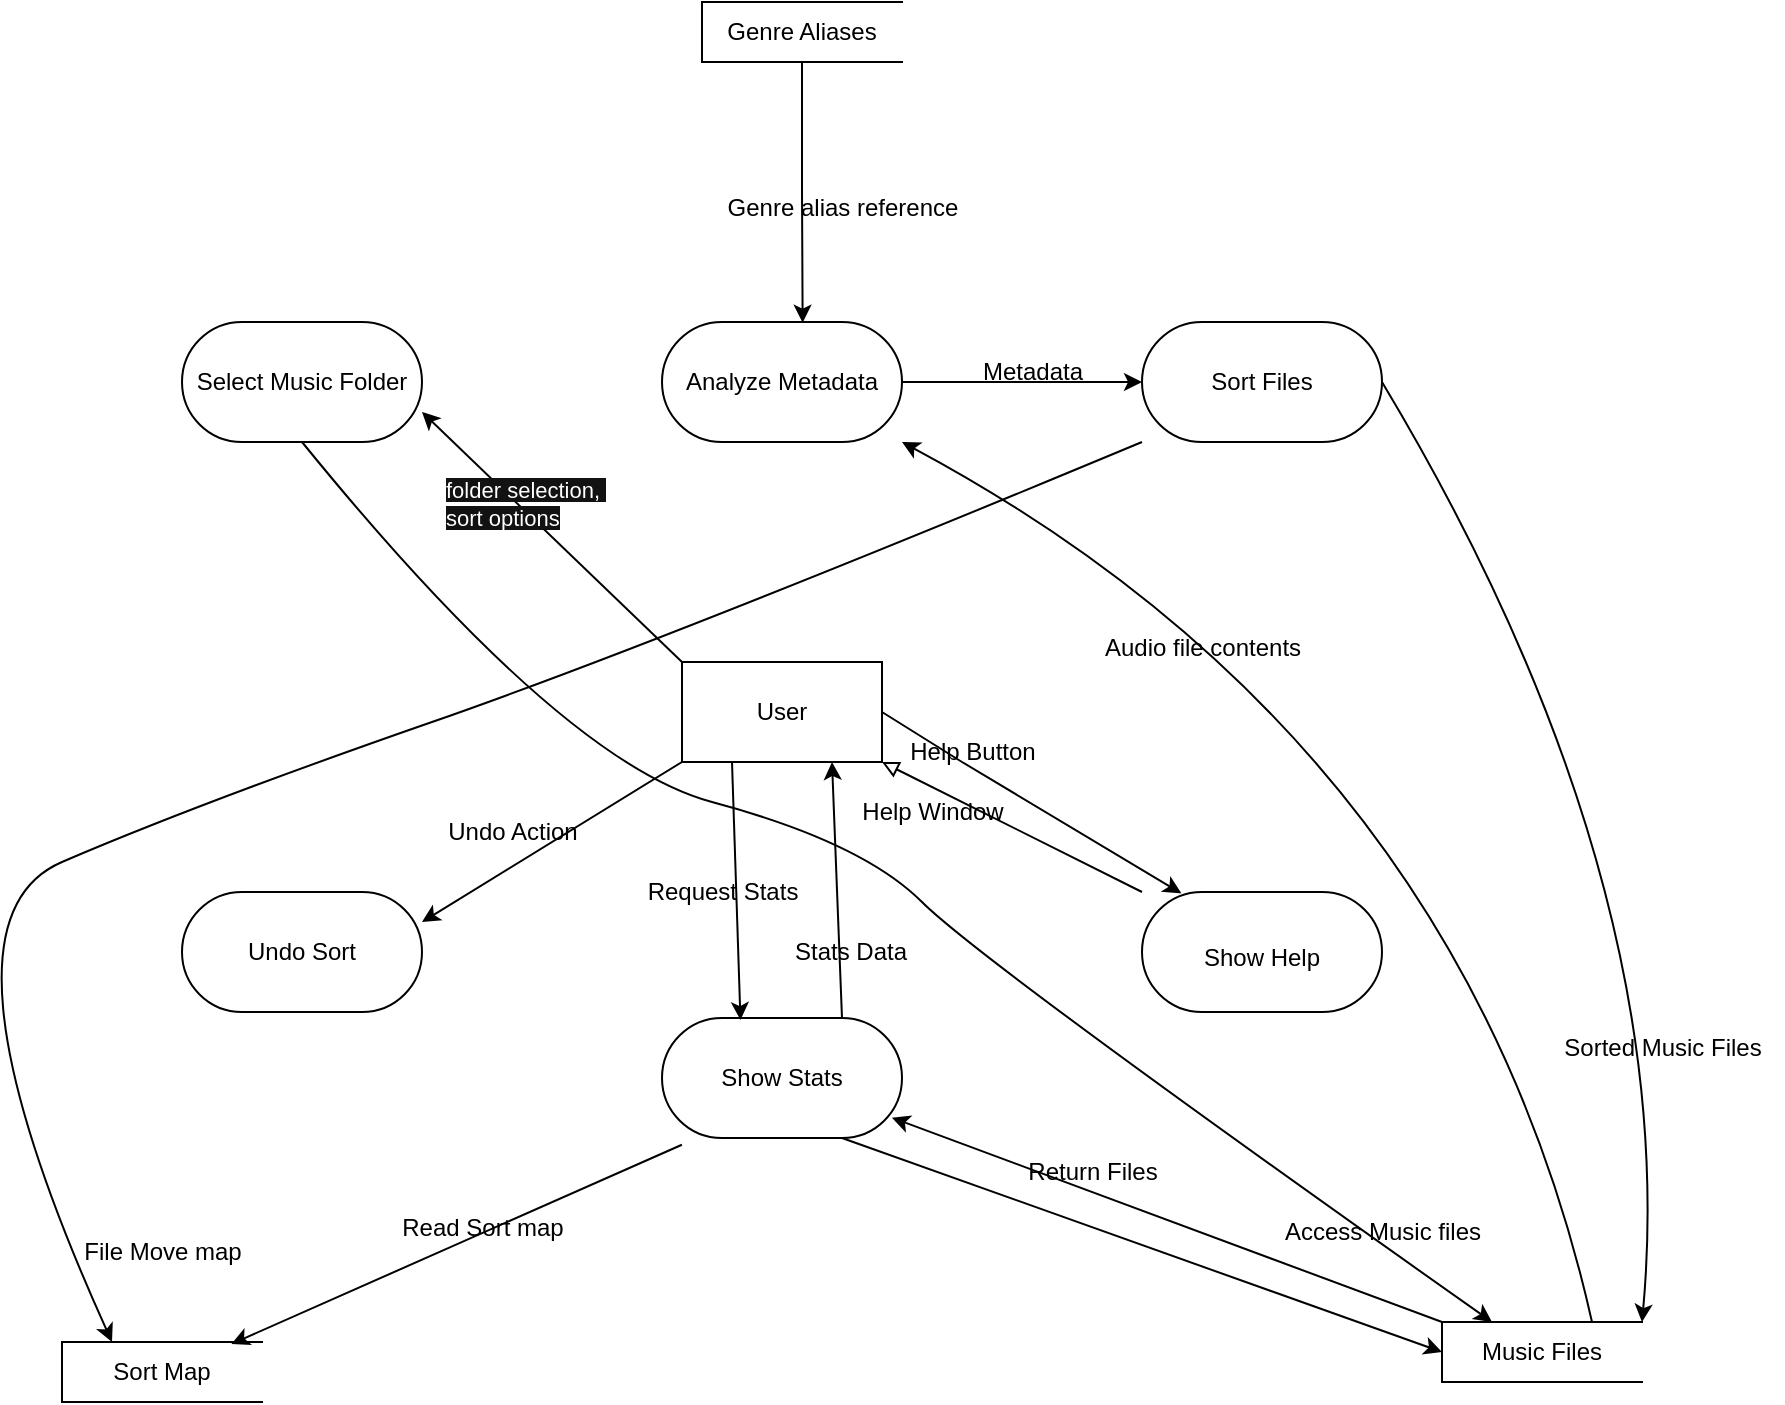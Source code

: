 <mxfile version="27.0.9">
  <diagram name="Page-1" id="3LGxgZOcAfZuHh-SZ5IQ">
    <mxGraphModel dx="1351" dy="1001" grid="1" gridSize="10" guides="1" tooltips="1" connect="1" arrows="1" fold="1" page="1" pageScale="1" pageWidth="827" pageHeight="1169" math="0" shadow="0">
      <root>
        <mxCell id="0" />
        <mxCell id="1" parent="0" />
        <mxCell id="wJY4g1FTljdrF0F7-NHU-1" value="Select Music Folder" style="rounded=1;whiteSpace=wrap;html=1;arcSize=50;" vertex="1" parent="1">
          <mxGeometry x="120" y="240" width="120" height="60" as="geometry" />
        </mxCell>
        <mxCell id="wJY4g1FTljdrF0F7-NHU-22" style="edgeStyle=orthogonalEdgeStyle;rounded=0;orthogonalLoop=1;jettySize=auto;html=1;exitX=1;exitY=0.5;exitDx=0;exitDy=0;entryX=0;entryY=0.5;entryDx=0;entryDy=0;" edge="1" parent="1" source="wJY4g1FTljdrF0F7-NHU-2" target="wJY4g1FTljdrF0F7-NHU-3">
          <mxGeometry relative="1" as="geometry" />
        </mxCell>
        <mxCell id="wJY4g1FTljdrF0F7-NHU-2" value="Analyze Metadata" style="rounded=1;whiteSpace=wrap;html=1;arcSize=50;" vertex="1" parent="1">
          <mxGeometry x="360" y="240" width="120" height="60" as="geometry" />
        </mxCell>
        <mxCell id="wJY4g1FTljdrF0F7-NHU-3" value="Sort Files" style="rounded=1;whiteSpace=wrap;html=1;arcSize=50;" vertex="1" parent="1">
          <mxGeometry x="600" y="240" width="120" height="60" as="geometry" />
        </mxCell>
        <mxCell id="wJY4g1FTljdrF0F7-NHU-4" value="&lt;table&gt;&lt;tbody&gt;&lt;tr&gt;&lt;td data-col-size=&quot;sm&quot; data-end=&quot;1332&quot; data-start=&quot;1315&quot;&gt;&lt;code data-end=&quot;1322&quot; data-start=&quot;1317&quot;&gt;&lt;/code&gt;&lt;/td&gt;&lt;/tr&gt;&lt;/tbody&gt;&lt;/table&gt;&lt;table&gt;&lt;tbody&gt;&lt;tr&gt;&lt;td data-col-size=&quot;sm&quot; data-end=&quot;1364&quot; data-start=&quot;1332&quot;&gt;Show Help&lt;/td&gt;&lt;/tr&gt;&lt;/tbody&gt;&lt;/table&gt;" style="rounded=1;whiteSpace=wrap;html=1;arcSize=50;" vertex="1" parent="1">
          <mxGeometry x="600" y="525" width="120" height="60" as="geometry" />
        </mxCell>
        <mxCell id="wJY4g1FTljdrF0F7-NHU-5" value="Show Stats" style="rounded=1;whiteSpace=wrap;html=1;arcSize=50;" vertex="1" parent="1">
          <mxGeometry x="360" y="588" width="120" height="60" as="geometry" />
        </mxCell>
        <mxCell id="wJY4g1FTljdrF0F7-NHU-6" value="Undo Sort" style="rounded=1;whiteSpace=wrap;html=1;arcSize=50;" vertex="1" parent="1">
          <mxGeometry x="120" y="525" width="120" height="60" as="geometry" />
        </mxCell>
        <mxCell id="wJY4g1FTljdrF0F7-NHU-7" value="Sort Map" style="html=1;dashed=0;whiteSpace=wrap;shape=partialRectangle;right=0;" vertex="1" parent="1">
          <mxGeometry x="60" y="750" width="100" height="30" as="geometry" />
        </mxCell>
        <mxCell id="wJY4g1FTljdrF0F7-NHU-8" value="Genre Aliases" style="html=1;dashed=0;whiteSpace=wrap;shape=partialRectangle;right=0;" vertex="1" parent="1">
          <mxGeometry x="380" y="80" width="100" height="30" as="geometry" />
        </mxCell>
        <mxCell id="wJY4g1FTljdrF0F7-NHU-9" value="Music Files" style="html=1;dashed=0;whiteSpace=wrap;shape=partialRectangle;right=0;" vertex="1" parent="1">
          <mxGeometry x="750" y="740" width="100" height="30" as="geometry" />
        </mxCell>
        <mxCell id="wJY4g1FTljdrF0F7-NHU-16" value="" style="endArrow=classic;html=1;rounded=0;exitX=0.5;exitY=1;exitDx=0;exitDy=0;entryX=0.25;entryY=0;entryDx=0;entryDy=0;curved=1;" edge="1" parent="1" source="wJY4g1FTljdrF0F7-NHU-1" target="wJY4g1FTljdrF0F7-NHU-9">
          <mxGeometry width="50" height="50" relative="1" as="geometry">
            <mxPoint x="230" y="380" as="sourcePoint" />
            <mxPoint x="280" y="330" as="targetPoint" />
            <Array as="points">
              <mxPoint x="310" y="460" />
              <mxPoint x="460" y="500" />
              <mxPoint x="520" y="560" />
            </Array>
          </mxGeometry>
        </mxCell>
        <mxCell id="wJY4g1FTljdrF0F7-NHU-17" value="Access Music files" style="text;html=1;align=center;verticalAlign=middle;resizable=0;points=[];autosize=1;strokeColor=none;fillColor=none;" vertex="1" parent="1">
          <mxGeometry x="660" y="680" width="120" height="30" as="geometry" />
        </mxCell>
        <mxCell id="wJY4g1FTljdrF0F7-NHU-18" value="" style="endArrow=classic;html=1;rounded=0;exitX=0.75;exitY=0;exitDx=0;exitDy=0;entryX=1;entryY=1;entryDx=0;entryDy=0;curved=1;" edge="1" parent="1" source="wJY4g1FTljdrF0F7-NHU-9" target="wJY4g1FTljdrF0F7-NHU-2">
          <mxGeometry width="50" height="50" relative="1" as="geometry">
            <mxPoint x="680" y="480" as="sourcePoint" />
            <mxPoint x="730" y="430" as="targetPoint" />
            <Array as="points">
              <mxPoint x="760" y="450" />
            </Array>
          </mxGeometry>
        </mxCell>
        <mxCell id="wJY4g1FTljdrF0F7-NHU-19" value="Audio file contents" style="text;html=1;align=center;verticalAlign=middle;resizable=0;points=[];autosize=1;strokeColor=none;fillColor=none;" vertex="1" parent="1">
          <mxGeometry x="570" y="388" width="120" height="30" as="geometry" />
        </mxCell>
        <mxCell id="wJY4g1FTljdrF0F7-NHU-20" style="edgeStyle=orthogonalEdgeStyle;rounded=0;orthogonalLoop=1;jettySize=auto;html=1;exitX=0.5;exitY=1;exitDx=0;exitDy=0;entryX=0.586;entryY=0.006;entryDx=0;entryDy=0;entryPerimeter=0;" edge="1" parent="1" source="wJY4g1FTljdrF0F7-NHU-8" target="wJY4g1FTljdrF0F7-NHU-2">
          <mxGeometry relative="1" as="geometry" />
        </mxCell>
        <mxCell id="wJY4g1FTljdrF0F7-NHU-21" value="Genre alias reference" style="text;html=1;align=center;verticalAlign=middle;resizable=0;points=[];autosize=1;strokeColor=none;fillColor=none;" vertex="1" parent="1">
          <mxGeometry x="380" y="168" width="140" height="30" as="geometry" />
        </mxCell>
        <mxCell id="wJY4g1FTljdrF0F7-NHU-23" value="Metadata" style="text;html=1;align=center;verticalAlign=middle;resizable=0;points=[];autosize=1;strokeColor=none;fillColor=none;" vertex="1" parent="1">
          <mxGeometry x="510" y="250" width="70" height="30" as="geometry" />
        </mxCell>
        <mxCell id="wJY4g1FTljdrF0F7-NHU-24" value="" style="endArrow=classic;html=1;rounded=0;exitX=0;exitY=1;exitDx=0;exitDy=0;entryX=0.25;entryY=0;entryDx=0;entryDy=0;curved=1;" edge="1" parent="1" source="wJY4g1FTljdrF0F7-NHU-3" target="wJY4g1FTljdrF0F7-NHU-7">
          <mxGeometry width="50" height="50" relative="1" as="geometry">
            <mxPoint x="464" y="690" as="sourcePoint" />
            <mxPoint x="119" y="250" as="targetPoint" />
            <Array as="points">
              <mxPoint x="360" y="400" />
              <mxPoint x="130" y="480" />
              <mxPoint x="-10" y="540" />
            </Array>
          </mxGeometry>
        </mxCell>
        <mxCell id="wJY4g1FTljdrF0F7-NHU-25" value="File Move map" style="text;html=1;align=center;verticalAlign=middle;resizable=0;points=[];autosize=1;strokeColor=none;fillColor=none;" vertex="1" parent="1">
          <mxGeometry x="60" y="690" width="100" height="30" as="geometry" />
        </mxCell>
        <mxCell id="wJY4g1FTljdrF0F7-NHU-26" value="" style="endArrow=classic;html=1;rounded=0;exitX=1;exitY=0.5;exitDx=0;exitDy=0;entryX=1;entryY=0;entryDx=0;entryDy=0;curved=1;" edge="1" parent="1" source="wJY4g1FTljdrF0F7-NHU-3" target="wJY4g1FTljdrF0F7-NHU-9">
          <mxGeometry width="50" height="50" relative="1" as="geometry">
            <mxPoint x="935" y="810" as="sourcePoint" />
            <mxPoint x="590" y="370" as="targetPoint" />
            <Array as="points">
              <mxPoint x="870" y="520" />
            </Array>
          </mxGeometry>
        </mxCell>
        <mxCell id="wJY4g1FTljdrF0F7-NHU-27" value="Sorted Music Files" style="text;html=1;align=center;verticalAlign=middle;resizable=0;points=[];autosize=1;strokeColor=none;fillColor=none;" vertex="1" parent="1">
          <mxGeometry x="800" y="588" width="120" height="30" as="geometry" />
        </mxCell>
        <mxCell id="wJY4g1FTljdrF0F7-NHU-30" value="Request Stats" style="text;html=1;align=center;verticalAlign=middle;resizable=0;points=[];autosize=1;strokeColor=none;fillColor=none;" vertex="1" parent="1">
          <mxGeometry x="340" y="510" width="100" height="30" as="geometry" />
        </mxCell>
        <mxCell id="wJY4g1FTljdrF0F7-NHU-32" value="Stats Data" style="text;html=1;align=center;verticalAlign=middle;resizable=0;points=[];autosize=1;strokeColor=none;fillColor=none;" vertex="1" parent="1">
          <mxGeometry x="414" y="540" width="80" height="30" as="geometry" />
        </mxCell>
        <mxCell id="wJY4g1FTljdrF0F7-NHU-33" value="" style="endArrow=classic;html=1;rounded=0;exitX=1;exitY=0.5;exitDx=0;exitDy=0;entryX=0.164;entryY=0.011;entryDx=0;entryDy=0;entryPerimeter=0;" edge="1" parent="1" source="wJY4g1FTljdrF0F7-NHU-47" target="wJY4g1FTljdrF0F7-NHU-4">
          <mxGeometry width="50" height="50" relative="1" as="geometry">
            <mxPoint x="350" y="470" as="sourcePoint" />
            <mxPoint x="400" y="420" as="targetPoint" />
            <Array as="points">
              <mxPoint x="510" y="460" />
            </Array>
          </mxGeometry>
        </mxCell>
        <mxCell id="wJY4g1FTljdrF0F7-NHU-34" value="Help Button" style="text;html=1;align=center;verticalAlign=middle;resizable=0;points=[];autosize=1;strokeColor=none;fillColor=none;" vertex="1" parent="1">
          <mxGeometry x="470" y="440" width="90" height="30" as="geometry" />
        </mxCell>
        <mxCell id="wJY4g1FTljdrF0F7-NHU-35" value="" style="endArrow=none;html=1;rounded=0;exitX=1;exitY=1;exitDx=0;exitDy=0;entryX=0;entryY=0;entryDx=0;entryDy=0;startArrow=block;startFill=0;" edge="1" parent="1" source="wJY4g1FTljdrF0F7-NHU-47" target="wJY4g1FTljdrF0F7-NHU-4">
          <mxGeometry width="50" height="50" relative="1" as="geometry">
            <mxPoint x="140" y="120" as="sourcePoint" />
            <mxPoint x="620" y="541" as="targetPoint" />
            <Array as="points" />
          </mxGeometry>
        </mxCell>
        <mxCell id="wJY4g1FTljdrF0F7-NHU-36" value="Help Window" style="text;html=1;align=center;verticalAlign=middle;resizable=0;points=[];autosize=1;strokeColor=none;fillColor=none;" vertex="1" parent="1">
          <mxGeometry x="450" y="470" width="90" height="30" as="geometry" />
        </mxCell>
        <mxCell id="wJY4g1FTljdrF0F7-NHU-38" value="Undo Action" style="text;html=1;align=center;verticalAlign=middle;resizable=0;points=[];autosize=1;strokeColor=none;fillColor=none;" vertex="1" parent="1">
          <mxGeometry x="240" y="480" width="90" height="30" as="geometry" />
        </mxCell>
        <mxCell id="wJY4g1FTljdrF0F7-NHU-39" value="" style="endArrow=classic;html=1;rounded=0;exitX=0.083;exitY=1.056;exitDx=0;exitDy=0;exitPerimeter=0;entryX=0.847;entryY=0.033;entryDx=0;entryDy=0;entryPerimeter=0;" edge="1" parent="1" source="wJY4g1FTljdrF0F7-NHU-5" target="wJY4g1FTljdrF0F7-NHU-7">
          <mxGeometry width="50" height="50" relative="1" as="geometry">
            <mxPoint x="350" y="470" as="sourcePoint" />
            <mxPoint x="400" y="420" as="targetPoint" />
          </mxGeometry>
        </mxCell>
        <mxCell id="wJY4g1FTljdrF0F7-NHU-40" value="Read Sort map" style="text;html=1;align=center;verticalAlign=middle;resizable=0;points=[];autosize=1;strokeColor=none;fillColor=none;" vertex="1" parent="1">
          <mxGeometry x="220" y="678" width="100" height="30" as="geometry" />
        </mxCell>
        <mxCell id="wJY4g1FTljdrF0F7-NHU-41" value="" style="endArrow=classic;html=1;rounded=0;exitX=0.75;exitY=1;exitDx=0;exitDy=0;entryX=0;entryY=0.5;entryDx=0;entryDy=0;" edge="1" parent="1" source="wJY4g1FTljdrF0F7-NHU-5" target="wJY4g1FTljdrF0F7-NHU-9">
          <mxGeometry width="50" height="50" relative="1" as="geometry">
            <mxPoint x="605" y="630" as="sourcePoint" />
            <mxPoint x="380" y="793" as="targetPoint" />
          </mxGeometry>
        </mxCell>
        <mxCell id="wJY4g1FTljdrF0F7-NHU-42" value="Return Files" style="text;html=1;align=center;verticalAlign=middle;resizable=0;points=[];autosize=1;strokeColor=none;fillColor=none;" vertex="1" parent="1">
          <mxGeometry x="530" y="650" width="90" height="30" as="geometry" />
        </mxCell>
        <mxCell id="wJY4g1FTljdrF0F7-NHU-44" value="" style="endArrow=classic;html=1;rounded=0;exitX=0;exitY=0;exitDx=0;exitDy=0;entryX=0.958;entryY=0.831;entryDx=0;entryDy=0;entryPerimeter=0;" edge="1" parent="1" source="wJY4g1FTljdrF0F7-NHU-9" target="wJY4g1FTljdrF0F7-NHU-5">
          <mxGeometry width="50" height="50" relative="1" as="geometry">
            <mxPoint x="350" y="510" as="sourcePoint" />
            <mxPoint x="400" y="460" as="targetPoint" />
          </mxGeometry>
        </mxCell>
        <mxCell id="wJY4g1FTljdrF0F7-NHU-47" value="User" style="html=1;dashed=0;whiteSpace=wrap;" vertex="1" parent="1">
          <mxGeometry x="370" y="410" width="100" height="50" as="geometry" />
        </mxCell>
        <mxCell id="wJY4g1FTljdrF0F7-NHU-48" value="" style="endArrow=classic;html=1;rounded=0;entryX=1;entryY=0.75;entryDx=0;entryDy=0;exitX=0;exitY=0;exitDx=0;exitDy=0;" edge="1" parent="1" source="wJY4g1FTljdrF0F7-NHU-47" target="wJY4g1FTljdrF0F7-NHU-1">
          <mxGeometry width="50" height="50" relative="1" as="geometry">
            <mxPoint x="340" y="440" as="sourcePoint" />
            <mxPoint x="390" y="390" as="targetPoint" />
          </mxGeometry>
        </mxCell>
        <mxCell id="wJY4g1FTljdrF0F7-NHU-49" value="&lt;span style=&quot;color: rgb(255, 255, 255); font-family: Helvetica; font-size: 11px; font-style: normal; font-variant-ligatures: normal; font-variant-caps: normal; font-weight: 400; letter-spacing: normal; orphans: 2; text-align: center; text-indent: 0px; text-transform: none; widows: 2; word-spacing: 0px; -webkit-text-stroke-width: 0px; white-space: nowrap; background-color: rgb(18, 18, 18); text-decoration-thickness: initial; text-decoration-style: initial; text-decoration-color: initial; display: inline !important; float: none;&quot;&gt;folder selection,&amp;nbsp;&lt;/span&gt;&lt;div&gt;&lt;span style=&quot;color: rgb(255, 255, 255); font-family: Helvetica; font-size: 11px; font-style: normal; font-variant-ligatures: normal; font-variant-caps: normal; font-weight: 400; letter-spacing: normal; orphans: 2; text-align: center; text-indent: 0px; text-transform: none; widows: 2; word-spacing: 0px; -webkit-text-stroke-width: 0px; white-space: nowrap; background-color: rgb(18, 18, 18); text-decoration-thickness: initial; text-decoration-style: initial; text-decoration-color: initial; display: inline !important; float: none;&quot;&gt;sort options&lt;/span&gt;&lt;/div&gt;" style="text;whiteSpace=wrap;html=1;" vertex="1" parent="1">
          <mxGeometry x="250" y="310" width="170" height="40" as="geometry" />
        </mxCell>
        <mxCell id="wJY4g1FTljdrF0F7-NHU-51" value="" style="endArrow=classic;html=1;rounded=0;entryX=0.75;entryY=1;entryDx=0;entryDy=0;exitX=0.75;exitY=0;exitDx=0;exitDy=0;" edge="1" parent="1" source="wJY4g1FTljdrF0F7-NHU-5" target="wJY4g1FTljdrF0F7-NHU-47">
          <mxGeometry width="50" height="50" relative="1" as="geometry">
            <mxPoint x="340" y="440" as="sourcePoint" />
            <mxPoint x="390" y="390" as="targetPoint" />
          </mxGeometry>
        </mxCell>
        <mxCell id="wJY4g1FTljdrF0F7-NHU-52" value="" style="endArrow=classic;html=1;rounded=0;entryX=0.327;entryY=0.017;entryDx=0;entryDy=0;exitX=0.25;exitY=1;exitDx=0;exitDy=0;entryPerimeter=0;" edge="1" parent="1" source="wJY4g1FTljdrF0F7-NHU-47" target="wJY4g1FTljdrF0F7-NHU-5">
          <mxGeometry width="50" height="50" relative="1" as="geometry">
            <mxPoint x="445" y="628" as="sourcePoint" />
            <mxPoint x="440" y="500" as="targetPoint" />
          </mxGeometry>
        </mxCell>
        <mxCell id="wJY4g1FTljdrF0F7-NHU-53" value="" style="endArrow=classic;html=1;rounded=0;exitX=0;exitY=1;exitDx=0;exitDy=0;entryX=1;entryY=0.25;entryDx=0;entryDy=0;" edge="1" parent="1" source="wJY4g1FTljdrF0F7-NHU-47" target="wJY4g1FTljdrF0F7-NHU-6">
          <mxGeometry width="50" height="50" relative="1" as="geometry">
            <mxPoint x="340" y="440" as="sourcePoint" />
            <mxPoint x="390" y="390" as="targetPoint" />
          </mxGeometry>
        </mxCell>
      </root>
    </mxGraphModel>
  </diagram>
</mxfile>
